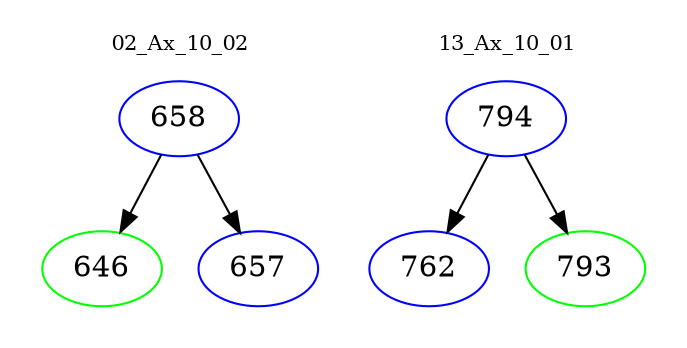 digraph{
subgraph cluster_0 {
color = white
label = "02_Ax_10_02";
fontsize=10;
T0_658 [label="658", color="blue"]
T0_658 -> T0_646 [color="black"]
T0_646 [label="646", color="green"]
T0_658 -> T0_657 [color="black"]
T0_657 [label="657", color="blue"]
}
subgraph cluster_1 {
color = white
label = "13_Ax_10_01";
fontsize=10;
T1_794 [label="794", color="blue"]
T1_794 -> T1_762 [color="black"]
T1_762 [label="762", color="blue"]
T1_794 -> T1_793 [color="black"]
T1_793 [label="793", color="green"]
}
}
